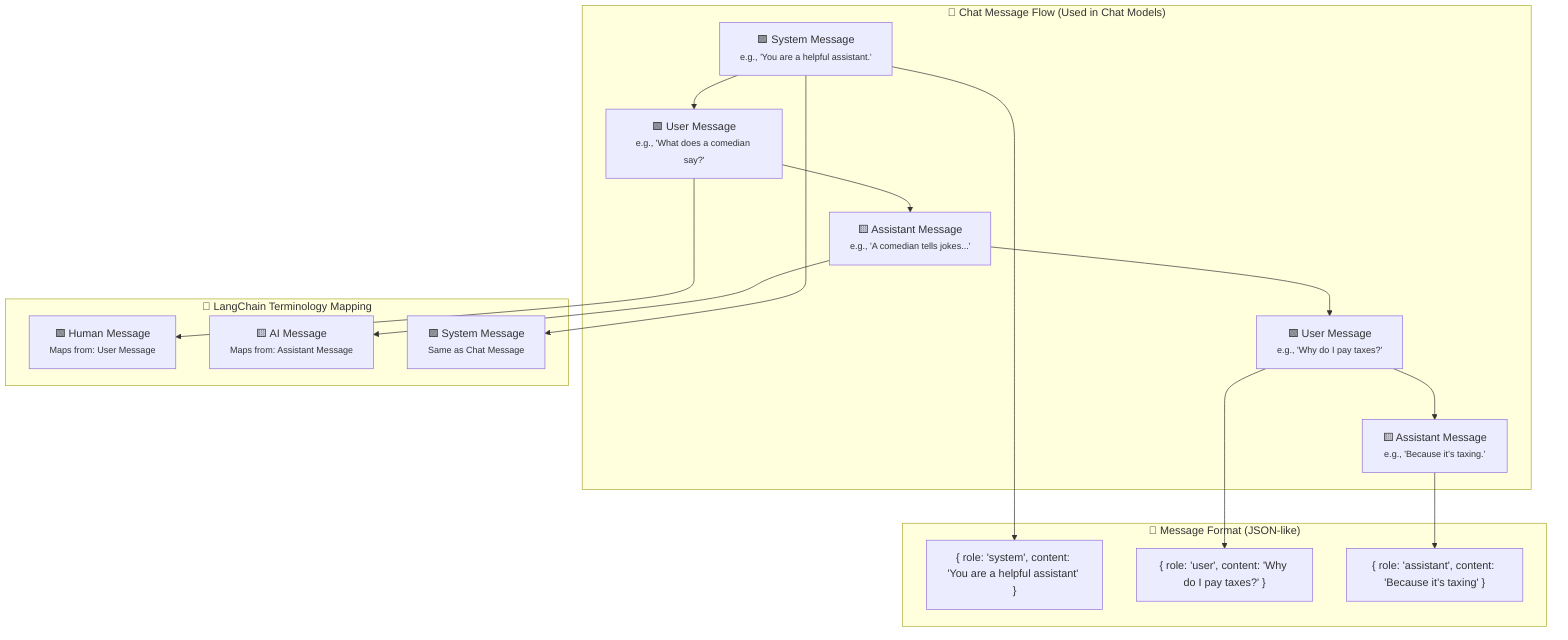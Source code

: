 flowchart TD
    subgraph Chat_Conversation["🧠 Chat Message Flow (Used in Chat Models)"]
        A["🟪 System Message<br/><small>e.g., 'You are a helpful assistant.'</small>"]
        B["🟩 User Message<br/><small>e.g., 'What does a comedian say?'</small>"]
        C["🟨 Assistant Message<br/><small>e.g., 'A comedian tells jokes...'</small>"]
        B2["🟩 User Message<br/><small>e.g., 'Why do I pay taxes?'</small>"]
        C2["🟨 Assistant Message<br/><small>e.g., 'Because it’s taxing.'</small>"]
    end

    subgraph LangChain_Terminology["🔄 LangChain Terminology Mapping"]
        LA["🟩 Human Message<br/><small>Maps from: User Message</small>"]
        LB["🟨 AI Message<br/><small>Maps from: Assistant Message</small>"]
        LC["🟪 System Message<br/><small>Same as Chat Message</small>"]
    end

    A --> B --> C --> B2 --> C2
    B --> LA
    C --> LB
    A --> LC

    subgraph JSON_Format["🧾 Message Format (JSON-like)"]
        J1["{ role: 'system', content: 'You are a helpful assistant' }"]
        J2["{ role: 'user', content: 'Why do I pay taxes?' }"]
        J3["{ role: 'assistant', content: 'Because it’s taxing' }"]
    end

    A --> J1
    B2 --> J2
    C2 --> J3